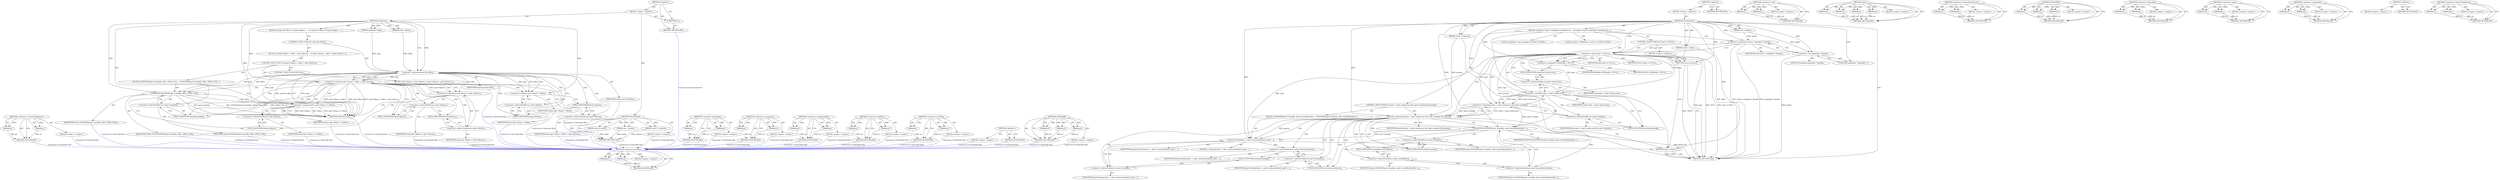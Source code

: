 digraph "LONGSEEK" {
vulnerable_109 [label=<(METHOD,&lt;operator&gt;.lessThan)>];
vulnerable_110 [label=<(PARAM,p1)>];
vulnerable_111 [label=<(PARAM,p2)>];
vulnerable_112 [label=<(BLOCK,&lt;empty&gt;,&lt;empty&gt;)>];
vulnerable_113 [label=<(METHOD_RETURN,ANY)>];
vulnerable_6 [label=<(METHOD,&lt;global&gt;)<SUB>1</SUB>>];
vulnerable_7 [label=<(BLOCK,&lt;empty&gt;,&lt;empty&gt;)<SUB>1</SUB>>];
vulnerable_8 [label=<(METHOD,SavePayload)<SUB>1</SUB>>];
vulnerable_9 [label=<(PARAM,size_t handle)<SUB>1</SUB>>];
vulnerable_10 [label=<(PARAM,uint32_t *payload)<SUB>1</SUB>>];
vulnerable_11 [label=<(PARAM,uint32_t index)<SUB>1</SUB>>];
vulnerable_12 [label=<(BLOCK,{
	mp4object *mp4 = (mp4object *)handle;
	if (m...,{
	mp4object *mp4 = (mp4object *)handle;
	if (m...)<SUB>2</SUB>>];
vulnerable_13 [label="<(LOCAL,mp4object* mp4: mp4object*)<SUB>3</SUB>>"];
vulnerable_14 [label=<(&lt;operator&gt;.assignment,*mp4 = (mp4object *)handle)<SUB>3</SUB>>];
vulnerable_15 [label=<(IDENTIFIER,mp4,*mp4 = (mp4object *)handle)<SUB>3</SUB>>];
vulnerable_16 [label=<(&lt;operator&gt;.cast,(mp4object *)handle)<SUB>3</SUB>>];
vulnerable_17 [label=<(UNKNOWN,mp4object *,mp4object *)<SUB>3</SUB>>];
vulnerable_18 [label=<(IDENTIFIER,handle,(mp4object *)handle)<SUB>3</SUB>>];
vulnerable_19 [label=<(CONTROL_STRUCTURE,IF,if (mp4 == NULL))<SUB>4</SUB>>];
vulnerable_20 [label=<(&lt;operator&gt;.equals,mp4 == NULL)<SUB>4</SUB>>];
vulnerable_21 [label=<(IDENTIFIER,mp4,mp4 == NULL)<SUB>4</SUB>>];
vulnerable_22 [label=<(IDENTIFIER,NULL,mp4 == NULL)<SUB>4</SUB>>];
vulnerable_23 [label=<(BLOCK,&lt;empty&gt;,&lt;empty&gt;)<SUB>4</SUB>>];
vulnerable_24 [label=<(RETURN,return;,return;)<SUB>4</SUB>>];
vulnerable_25 [label="<(LOCAL,uint32_t* MP4buffer: uint32_t*)<SUB>5</SUB>>"];
vulnerable_26 [label=<(&lt;operator&gt;.assignment,*MP4buffer = NULL)<SUB>5</SUB>>];
vulnerable_27 [label=<(IDENTIFIER,MP4buffer,*MP4buffer = NULL)<SUB>5</SUB>>];
vulnerable_28 [label=<(IDENTIFIER,NULL,*MP4buffer = NULL)<SUB>5</SUB>>];
vulnerable_29 [label=<(CONTROL_STRUCTURE,IF,if (index &lt; mp4-&gt;indexcount &amp;&amp; mp4-&gt;mediafp &amp;&amp; payload))<SUB>6</SUB>>];
vulnerable_30 [label=<(&lt;operator&gt;.logicalAnd,index &lt; mp4-&gt;indexcount &amp;&amp; mp4-&gt;mediafp &amp;&amp; payload)<SUB>6</SUB>>];
vulnerable_31 [label=<(&lt;operator&gt;.logicalAnd,index &lt; mp4-&gt;indexcount &amp;&amp; mp4-&gt;mediafp)<SUB>6</SUB>>];
vulnerable_32 [label=<(&lt;operator&gt;.lessThan,index &lt; mp4-&gt;indexcount)<SUB>6</SUB>>];
vulnerable_33 [label=<(IDENTIFIER,index,index &lt; mp4-&gt;indexcount)<SUB>6</SUB>>];
vulnerable_34 [label=<(&lt;operator&gt;.indirectFieldAccess,mp4-&gt;indexcount)<SUB>6</SUB>>];
vulnerable_35 [label=<(IDENTIFIER,mp4,index &lt; mp4-&gt;indexcount)<SUB>6</SUB>>];
vulnerable_36 [label=<(FIELD_IDENTIFIER,indexcount,indexcount)<SUB>6</SUB>>];
vulnerable_37 [label=<(&lt;operator&gt;.indirectFieldAccess,mp4-&gt;mediafp)<SUB>6</SUB>>];
vulnerable_38 [label=<(IDENTIFIER,mp4,index &lt; mp4-&gt;indexcount &amp;&amp; mp4-&gt;mediafp)<SUB>6</SUB>>];
vulnerable_39 [label=<(FIELD_IDENTIFIER,mediafp,mediafp)<SUB>6</SUB>>];
vulnerable_40 [label=<(IDENTIFIER,payload,index &lt; mp4-&gt;indexcount &amp;&amp; mp4-&gt;mediafp &amp;&amp; payload)<SUB>6</SUB>>];
vulnerable_41 [label=<(BLOCK,{
		LONGSEEK(mp4-&gt;mediafp, mp4-&gt;metaoffsets[ind...,{
		LONGSEEK(mp4-&gt;mediafp, mp4-&gt;metaoffsets[ind...)<SUB>7</SUB>>];
vulnerable_42 [label=<(LONGSEEK,LONGSEEK(mp4-&gt;mediafp, mp4-&gt;metaoffsets[index],...)<SUB>8</SUB>>];
vulnerable_43 [label=<(&lt;operator&gt;.indirectFieldAccess,mp4-&gt;mediafp)<SUB>8</SUB>>];
vulnerable_44 [label=<(IDENTIFIER,mp4,LONGSEEK(mp4-&gt;mediafp, mp4-&gt;metaoffsets[index],...)<SUB>8</SUB>>];
vulnerable_45 [label=<(FIELD_IDENTIFIER,mediafp,mediafp)<SUB>8</SUB>>];
vulnerable_46 [label=<(&lt;operator&gt;.indirectIndexAccess,mp4-&gt;metaoffsets[index])<SUB>8</SUB>>];
vulnerable_47 [label=<(&lt;operator&gt;.indirectFieldAccess,mp4-&gt;metaoffsets)<SUB>8</SUB>>];
vulnerable_48 [label=<(IDENTIFIER,mp4,LONGSEEK(mp4-&gt;mediafp, mp4-&gt;metaoffsets[index],...)<SUB>8</SUB>>];
vulnerable_49 [label=<(FIELD_IDENTIFIER,metaoffsets,metaoffsets)<SUB>8</SUB>>];
vulnerable_50 [label=<(IDENTIFIER,index,LONGSEEK(mp4-&gt;mediafp, mp4-&gt;metaoffsets[index],...)<SUB>8</SUB>>];
vulnerable_51 [label=<(IDENTIFIER,SEEK_SET,LONGSEEK(mp4-&gt;mediafp, mp4-&gt;metaoffsets[index],...)<SUB>8</SUB>>];
vulnerable_52 [label=<(fwrite,fwrite(payload, 1, mp4-&gt;metasizes[index], mp4-&gt;...)<SUB>9</SUB>>];
vulnerable_53 [label=<(IDENTIFIER,payload,fwrite(payload, 1, mp4-&gt;metasizes[index], mp4-&gt;...)<SUB>9</SUB>>];
vulnerable_54 [label=<(LITERAL,1,fwrite(payload, 1, mp4-&gt;metasizes[index], mp4-&gt;...)<SUB>9</SUB>>];
vulnerable_55 [label=<(&lt;operator&gt;.indirectIndexAccess,mp4-&gt;metasizes[index])<SUB>9</SUB>>];
vulnerable_56 [label=<(&lt;operator&gt;.indirectFieldAccess,mp4-&gt;metasizes)<SUB>9</SUB>>];
vulnerable_57 [label=<(IDENTIFIER,mp4,fwrite(payload, 1, mp4-&gt;metasizes[index], mp4-&gt;...)<SUB>9</SUB>>];
vulnerable_58 [label=<(FIELD_IDENTIFIER,metasizes,metasizes)<SUB>9</SUB>>];
vulnerable_59 [label=<(IDENTIFIER,index,fwrite(payload, 1, mp4-&gt;metasizes[index], mp4-&gt;...)<SUB>9</SUB>>];
vulnerable_60 [label=<(&lt;operator&gt;.indirectFieldAccess,mp4-&gt;mediafp)<SUB>9</SUB>>];
vulnerable_61 [label=<(IDENTIFIER,mp4,fwrite(payload, 1, mp4-&gt;metasizes[index], mp4-&gt;...)<SUB>9</SUB>>];
vulnerable_62 [label=<(FIELD_IDENTIFIER,mediafp,mediafp)<SUB>9</SUB>>];
vulnerable_63 [label=<(RETURN,return;,return;)<SUB>11</SUB>>];
vulnerable_64 [label=<(METHOD_RETURN,void)<SUB>1</SUB>>];
vulnerable_66 [label=<(METHOD_RETURN,ANY)<SUB>1</SUB>>];
vulnerable_94 [label=<(METHOD,&lt;operator&gt;.cast)>];
vulnerable_95 [label=<(PARAM,p1)>];
vulnerable_96 [label=<(PARAM,p2)>];
vulnerable_97 [label=<(BLOCK,&lt;empty&gt;,&lt;empty&gt;)>];
vulnerable_98 [label=<(METHOD_RETURN,ANY)>];
vulnerable_130 [label=<(METHOD,fwrite)>];
vulnerable_131 [label=<(PARAM,p1)>];
vulnerable_132 [label=<(PARAM,p2)>];
vulnerable_133 [label=<(PARAM,p3)>];
vulnerable_134 [label=<(PARAM,p4)>];
vulnerable_135 [label=<(BLOCK,&lt;empty&gt;,&lt;empty&gt;)>];
vulnerable_136 [label=<(METHOD_RETURN,ANY)>];
vulnerable_125 [label=<(METHOD,&lt;operator&gt;.indirectIndexAccess)>];
vulnerable_126 [label=<(PARAM,p1)>];
vulnerable_127 [label=<(PARAM,p2)>];
vulnerable_128 [label=<(BLOCK,&lt;empty&gt;,&lt;empty&gt;)>];
vulnerable_129 [label=<(METHOD_RETURN,ANY)>];
vulnerable_119 [label=<(METHOD,LONGSEEK)>];
vulnerable_120 [label=<(PARAM,p1)>];
vulnerable_121 [label=<(PARAM,p2)>];
vulnerable_122 [label=<(PARAM,p3)>];
vulnerable_123 [label=<(BLOCK,&lt;empty&gt;,&lt;empty&gt;)>];
vulnerable_124 [label=<(METHOD_RETURN,ANY)>];
vulnerable_104 [label=<(METHOD,&lt;operator&gt;.logicalAnd)>];
vulnerable_105 [label=<(PARAM,p1)>];
vulnerable_106 [label=<(PARAM,p2)>];
vulnerable_107 [label=<(BLOCK,&lt;empty&gt;,&lt;empty&gt;)>];
vulnerable_108 [label=<(METHOD_RETURN,ANY)>];
vulnerable_99 [label=<(METHOD,&lt;operator&gt;.equals)>];
vulnerable_100 [label=<(PARAM,p1)>];
vulnerable_101 [label=<(PARAM,p2)>];
vulnerable_102 [label=<(BLOCK,&lt;empty&gt;,&lt;empty&gt;)>];
vulnerable_103 [label=<(METHOD_RETURN,ANY)>];
vulnerable_89 [label=<(METHOD,&lt;operator&gt;.assignment)>];
vulnerable_90 [label=<(PARAM,p1)>];
vulnerable_91 [label=<(PARAM,p2)>];
vulnerable_92 [label=<(BLOCK,&lt;empty&gt;,&lt;empty&gt;)>];
vulnerable_93 [label=<(METHOD_RETURN,ANY)>];
vulnerable_83 [label=<(METHOD,&lt;global&gt;)<SUB>1</SUB>>];
vulnerable_84 [label=<(BLOCK,&lt;empty&gt;,&lt;empty&gt;)>];
vulnerable_85 [label=<(METHOD_RETURN,ANY)>];
vulnerable_114 [label=<(METHOD,&lt;operator&gt;.indirectFieldAccess)>];
vulnerable_115 [label=<(PARAM,p1)>];
vulnerable_116 [label=<(PARAM,p2)>];
vulnerable_117 [label=<(BLOCK,&lt;empty&gt;,&lt;empty&gt;)>];
vulnerable_118 [label=<(METHOD_RETURN,ANY)>];
fixed_96 [label=<(METHOD,&lt;operator&gt;.indirectFieldAccess)>];
fixed_97 [label=<(PARAM,p1)>];
fixed_98 [label=<(PARAM,p2)>];
fixed_99 [label=<(BLOCK,&lt;empty&gt;,&lt;empty&gt;)>];
fixed_100 [label=<(METHOD_RETURN,ANY)>];
fixed_6 [label=<(METHOD,&lt;global&gt;)<SUB>1</SUB>>];
fixed_7 [label=<(BLOCK,&lt;empty&gt;,&lt;empty&gt;)<SUB>1</SUB>>];
fixed_8 [label=<(METHOD,SavePayload)<SUB>1</SUB>>];
fixed_9 [label=<(PARAM,size_t handle)<SUB>1</SUB>>];
fixed_10 [label=<(PARAM,uint32_t *payload)<SUB>1</SUB>>];
fixed_11 [label=<(PARAM,uint32_t index)<SUB>1</SUB>>];
fixed_12 [label=<(BLOCK,&lt;empty&gt;,&lt;empty&gt;)>];
fixed_13 [label=<(METHOD_RETURN,void)<SUB>1</SUB>>];
fixed_15 [label=<(UNKNOWN,),))<SUB>1</SUB>>];
fixed_16 [label=<(METHOD,LongSeek)<SUB>2</SUB>>];
fixed_17 [label=<(PARAM,mp4object *mp4)<SUB>2</SUB>>];
fixed_18 [label=<(PARAM,int64_t offset)<SUB>2</SUB>>];
fixed_19 [label=<(BLOCK,{
	if (mp4 &amp;&amp; offset)
 	{
		if (mp4-&gt;filepos + ...,{
	if (mp4 &amp;&amp; offset)
 	{
		if (mp4-&gt;filepos + ...)<SUB>3</SUB>>];
fixed_20 [label=<(CONTROL_STRUCTURE,IF,if (mp4 &amp;&amp; offset))<SUB>4</SUB>>];
fixed_21 [label=<(&lt;operator&gt;.logicalAnd,mp4 &amp;&amp; offset)<SUB>4</SUB>>];
fixed_22 [label=<(IDENTIFIER,mp4,mp4 &amp;&amp; offset)<SUB>4</SUB>>];
fixed_23 [label=<(IDENTIFIER,offset,mp4 &amp;&amp; offset)<SUB>4</SUB>>];
fixed_24 [label=<(BLOCK,{
		if (mp4-&gt;filepos + offset &lt; mp4-&gt;filesize)
...,{
		if (mp4-&gt;filepos + offset &lt; mp4-&gt;filesize)
...)<SUB>5</SUB>>];
fixed_25 [label=<(CONTROL_STRUCTURE,IF,if (mp4-&gt;filepos + offset &lt; mp4-&gt;filesize))<SUB>6</SUB>>];
fixed_26 [label=<(&lt;operator&gt;.lessThan,mp4-&gt;filepos + offset &lt; mp4-&gt;filesize)<SUB>6</SUB>>];
fixed_27 [label=<(&lt;operator&gt;.addition,mp4-&gt;filepos + offset)<SUB>6</SUB>>];
fixed_28 [label=<(&lt;operator&gt;.indirectFieldAccess,mp4-&gt;filepos)<SUB>6</SUB>>];
fixed_29 [label=<(IDENTIFIER,mp4,mp4-&gt;filepos + offset)<SUB>6</SUB>>];
fixed_30 [label=<(FIELD_IDENTIFIER,filepos,filepos)<SUB>6</SUB>>];
fixed_31 [label=<(IDENTIFIER,offset,mp4-&gt;filepos + offset)<SUB>6</SUB>>];
fixed_32 [label=<(&lt;operator&gt;.indirectFieldAccess,mp4-&gt;filesize)<SUB>6</SUB>>];
fixed_33 [label=<(IDENTIFIER,mp4,mp4-&gt;filepos + offset &lt; mp4-&gt;filesize)<SUB>6</SUB>>];
fixed_34 [label=<(FIELD_IDENTIFIER,filesize,filesize)<SUB>6</SUB>>];
fixed_35 [label=<(BLOCK,{
			LONGSEEK(mp4-&gt;mediafp, offset, SEEK_CUR);
...,{
			LONGSEEK(mp4-&gt;mediafp, offset, SEEK_CUR);
...)<SUB>7</SUB>>];
fixed_36 [label=<(LONGSEEK,LONGSEEK(mp4-&gt;mediafp, offset, SEEK_CUR))<SUB>8</SUB>>];
fixed_37 [label=<(&lt;operator&gt;.indirectFieldAccess,mp4-&gt;mediafp)<SUB>8</SUB>>];
fixed_38 [label=<(IDENTIFIER,mp4,LONGSEEK(mp4-&gt;mediafp, offset, SEEK_CUR))<SUB>8</SUB>>];
fixed_39 [label=<(FIELD_IDENTIFIER,mediafp,mediafp)<SUB>8</SUB>>];
fixed_40 [label=<(IDENTIFIER,offset,LONGSEEK(mp4-&gt;mediafp, offset, SEEK_CUR))<SUB>8</SUB>>];
fixed_41 [label=<(IDENTIFIER,SEEK_CUR,LONGSEEK(mp4-&gt;mediafp, offset, SEEK_CUR))<SUB>8</SUB>>];
fixed_42 [label=<(&lt;operator&gt;.assignmentPlus,mp4-&gt;filepos += offset)<SUB>9</SUB>>];
fixed_43 [label=<(&lt;operator&gt;.indirectFieldAccess,mp4-&gt;filepos)<SUB>9</SUB>>];
fixed_44 [label=<(IDENTIFIER,mp4,mp4-&gt;filepos += offset)<SUB>9</SUB>>];
fixed_45 [label=<(FIELD_IDENTIFIER,filepos,filepos)<SUB>9</SUB>>];
fixed_46 [label=<(IDENTIFIER,offset,mp4-&gt;filepos += offset)<SUB>9</SUB>>];
fixed_47 [label=<(CONTROL_STRUCTURE,ELSE,else)<SUB>12</SUB>>];
fixed_48 [label=<(BLOCK,{
			mp4-&gt;filepos = mp4-&gt;filesize;
		},{
			mp4-&gt;filepos = mp4-&gt;filesize;
		})<SUB>12</SUB>>];
fixed_49 [label=<(&lt;operator&gt;.assignment,mp4-&gt;filepos = mp4-&gt;filesize)<SUB>13</SUB>>];
fixed_50 [label=<(&lt;operator&gt;.indirectFieldAccess,mp4-&gt;filepos)<SUB>13</SUB>>];
fixed_51 [label=<(IDENTIFIER,mp4,mp4-&gt;filepos = mp4-&gt;filesize)<SUB>13</SUB>>];
fixed_52 [label=<(FIELD_IDENTIFIER,filepos,filepos)<SUB>13</SUB>>];
fixed_53 [label=<(&lt;operator&gt;.indirectFieldAccess,mp4-&gt;filesize)<SUB>13</SUB>>];
fixed_54 [label=<(IDENTIFIER,mp4,mp4-&gt;filepos = mp4-&gt;filesize)<SUB>13</SUB>>];
fixed_55 [label=<(FIELD_IDENTIFIER,filesize,filesize)<SUB>13</SUB>>];
fixed_56 [label=<(METHOD_RETURN,void)<SUB>2</SUB>>];
fixed_58 [label=<(METHOD_RETURN,ANY)<SUB>1</SUB>>];
fixed_81 [label=<(METHOD,&lt;operator&gt;.logicalAnd)>];
fixed_82 [label=<(PARAM,p1)>];
fixed_83 [label=<(PARAM,p2)>];
fixed_84 [label=<(BLOCK,&lt;empty&gt;,&lt;empty&gt;)>];
fixed_85 [label=<(METHOD_RETURN,ANY)>];
fixed_112 [label=<(METHOD,&lt;operator&gt;.assignment)>];
fixed_113 [label=<(PARAM,p1)>];
fixed_114 [label=<(PARAM,p2)>];
fixed_115 [label=<(BLOCK,&lt;empty&gt;,&lt;empty&gt;)>];
fixed_116 [label=<(METHOD_RETURN,ANY)>];
fixed_107 [label=<(METHOD,&lt;operator&gt;.assignmentPlus)>];
fixed_108 [label=<(PARAM,p1)>];
fixed_109 [label=<(PARAM,p2)>];
fixed_110 [label=<(BLOCK,&lt;empty&gt;,&lt;empty&gt;)>];
fixed_111 [label=<(METHOD_RETURN,ANY)>];
fixed_91 [label=<(METHOD,&lt;operator&gt;.addition)>];
fixed_92 [label=<(PARAM,p1)>];
fixed_93 [label=<(PARAM,p2)>];
fixed_94 [label=<(BLOCK,&lt;empty&gt;,&lt;empty&gt;)>];
fixed_95 [label=<(METHOD_RETURN,ANY)>];
fixed_86 [label=<(METHOD,&lt;operator&gt;.lessThan)>];
fixed_87 [label=<(PARAM,p1)>];
fixed_88 [label=<(PARAM,p2)>];
fixed_89 [label=<(BLOCK,&lt;empty&gt;,&lt;empty&gt;)>];
fixed_90 [label=<(METHOD_RETURN,ANY)>];
fixed_75 [label=<(METHOD,&lt;global&gt;)<SUB>1</SUB>>];
fixed_76 [label=<(BLOCK,&lt;empty&gt;,&lt;empty&gt;)>];
fixed_77 [label=<(METHOD_RETURN,ANY)>];
fixed_101 [label=<(METHOD,LONGSEEK)>];
fixed_102 [label=<(PARAM,p1)>];
fixed_103 [label=<(PARAM,p2)>];
fixed_104 [label=<(PARAM,p3)>];
fixed_105 [label=<(BLOCK,&lt;empty&gt;,&lt;empty&gt;)>];
fixed_106 [label=<(METHOD_RETURN,ANY)>];
vulnerable_109 -> vulnerable_110  [key=0, label="AST: "];
vulnerable_109 -> vulnerable_110  [key=1, label="DDG: "];
vulnerable_109 -> vulnerable_112  [key=0, label="AST: "];
vulnerable_109 -> vulnerable_111  [key=0, label="AST: "];
vulnerable_109 -> vulnerable_111  [key=1, label="DDG: "];
vulnerable_109 -> vulnerable_113  [key=0, label="AST: "];
vulnerable_109 -> vulnerable_113  [key=1, label="CFG: "];
vulnerable_110 -> vulnerable_113  [key=0, label="DDG: p1"];
vulnerable_111 -> vulnerable_113  [key=0, label="DDG: p2"];
vulnerable_6 -> vulnerable_7  [key=0, label="AST: "];
vulnerable_6 -> vulnerable_66  [key=0, label="AST: "];
vulnerable_6 -> vulnerable_66  [key=1, label="CFG: "];
vulnerable_7 -> vulnerable_8  [key=0, label="AST: "];
vulnerable_8 -> vulnerable_9  [key=0, label="AST: "];
vulnerable_8 -> vulnerable_9  [key=1, label="DDG: "];
vulnerable_8 -> vulnerable_10  [key=0, label="AST: "];
vulnerable_8 -> vulnerable_10  [key=1, label="DDG: "];
vulnerable_8 -> vulnerable_11  [key=0, label="AST: "];
vulnerable_8 -> vulnerable_11  [key=1, label="DDG: "];
vulnerable_8 -> vulnerable_12  [key=0, label="AST: "];
vulnerable_8 -> vulnerable_64  [key=0, label="AST: "];
vulnerable_8 -> vulnerable_17  [key=0, label="CFG: "];
vulnerable_8 -> vulnerable_14  [key=0, label="DDG: "];
vulnerable_8 -> vulnerable_26  [key=0, label="DDG: "];
vulnerable_8 -> vulnerable_63  [key=0, label="DDG: "];
vulnerable_8 -> vulnerable_16  [key=0, label="DDG: "];
vulnerable_8 -> vulnerable_20  [key=0, label="DDG: "];
vulnerable_8 -> vulnerable_24  [key=0, label="DDG: "];
vulnerable_8 -> vulnerable_30  [key=0, label="DDG: "];
vulnerable_8 -> vulnerable_52  [key=0, label="DDG: "];
vulnerable_8 -> vulnerable_42  [key=0, label="DDG: "];
vulnerable_8 -> vulnerable_32  [key=0, label="DDG: "];
vulnerable_9 -> vulnerable_14  [key=0, label="DDG: handle"];
vulnerable_9 -> vulnerable_16  [key=0, label="DDG: handle"];
vulnerable_10 -> vulnerable_64  [key=0, label="DDG: payload"];
vulnerable_10 -> vulnerable_30  [key=0, label="DDG: payload"];
vulnerable_11 -> vulnerable_64  [key=0, label="DDG: index"];
vulnerable_11 -> vulnerable_32  [key=0, label="DDG: index"];
vulnerable_12 -> vulnerable_13  [key=0, label="AST: "];
vulnerable_12 -> vulnerable_14  [key=0, label="AST: "];
vulnerable_12 -> vulnerable_19  [key=0, label="AST: "];
vulnerable_12 -> vulnerable_25  [key=0, label="AST: "];
vulnerable_12 -> vulnerable_26  [key=0, label="AST: "];
vulnerable_12 -> vulnerable_29  [key=0, label="AST: "];
vulnerable_12 -> vulnerable_63  [key=0, label="AST: "];
vulnerable_14 -> vulnerable_15  [key=0, label="AST: "];
vulnerable_14 -> vulnerable_16  [key=0, label="AST: "];
vulnerable_14 -> vulnerable_20  [key=0, label="CFG: "];
vulnerable_14 -> vulnerable_20  [key=1, label="DDG: mp4"];
vulnerable_14 -> vulnerable_64  [key=0, label="DDG: (mp4object *)handle"];
vulnerable_14 -> vulnerable_64  [key=1, label="DDG: *mp4 = (mp4object *)handle"];
vulnerable_16 -> vulnerable_17  [key=0, label="AST: "];
vulnerable_16 -> vulnerable_18  [key=0, label="AST: "];
vulnerable_16 -> vulnerable_14  [key=0, label="CFG: "];
vulnerable_16 -> vulnerable_64  [key=0, label="DDG: handle"];
vulnerable_17 -> vulnerable_16  [key=0, label="CFG: "];
vulnerable_19 -> vulnerable_20  [key=0, label="AST: "];
vulnerable_19 -> vulnerable_23  [key=0, label="AST: "];
vulnerable_20 -> vulnerable_21  [key=0, label="AST: "];
vulnerable_20 -> vulnerable_22  [key=0, label="AST: "];
vulnerable_20 -> vulnerable_24  [key=0, label="CFG: "];
vulnerable_20 -> vulnerable_24  [key=1, label="CDG: "];
vulnerable_20 -> vulnerable_26  [key=0, label="CFG: "];
vulnerable_20 -> vulnerable_26  [key=1, label="DDG: NULL"];
vulnerable_20 -> vulnerable_26  [key=2, label="CDG: "];
vulnerable_20 -> vulnerable_64  [key=0, label="DDG: mp4"];
vulnerable_20 -> vulnerable_64  [key=1, label="DDG: NULL"];
vulnerable_20 -> vulnerable_64  [key=2, label="DDG: mp4 == NULL"];
vulnerable_20 -> vulnerable_52  [key=0, label="DDG: mp4"];
vulnerable_20 -> vulnerable_31  [key=0, label="DDG: mp4"];
vulnerable_20 -> vulnerable_31  [key=1, label="CDG: "];
vulnerable_20 -> vulnerable_42  [key=0, label="DDG: mp4"];
vulnerable_20 -> vulnerable_32  [key=0, label="DDG: mp4"];
vulnerable_20 -> vulnerable_32  [key=1, label="CDG: "];
vulnerable_20 -> vulnerable_30  [key=0, label="CDG: "];
vulnerable_20 -> vulnerable_34  [key=0, label="CDG: "];
vulnerable_20 -> vulnerable_36  [key=0, label="CDG: "];
vulnerable_20 -> vulnerable_63  [key=0, label="CDG: "];
vulnerable_23 -> vulnerable_24  [key=0, label="AST: "];
vulnerable_24 -> vulnerable_64  [key=0, label="CFG: "];
vulnerable_24 -> vulnerable_64  [key=1, label="DDG: &lt;RET&gt;"];
vulnerable_26 -> vulnerable_27  [key=0, label="AST: "];
vulnerable_26 -> vulnerable_28  [key=0, label="AST: "];
vulnerable_26 -> vulnerable_36  [key=0, label="CFG: "];
vulnerable_29 -> vulnerable_30  [key=0, label="AST: "];
vulnerable_29 -> vulnerable_41  [key=0, label="AST: "];
vulnerable_30 -> vulnerable_31  [key=0, label="AST: "];
vulnerable_30 -> vulnerable_40  [key=0, label="AST: "];
vulnerable_30 -> vulnerable_63  [key=0, label="CFG: "];
vulnerable_30 -> vulnerable_45  [key=0, label="CFG: "];
vulnerable_30 -> vulnerable_45  [key=1, label="CDG: "];
vulnerable_30 -> vulnerable_52  [key=0, label="DDG: payload"];
vulnerable_30 -> vulnerable_52  [key=1, label="CDG: "];
vulnerable_30 -> vulnerable_47  [key=0, label="CDG: "];
vulnerable_30 -> vulnerable_58  [key=0, label="CDG: "];
vulnerable_30 -> vulnerable_49  [key=0, label="CDG: "];
vulnerable_30 -> vulnerable_60  [key=0, label="CDG: "];
vulnerable_30 -> vulnerable_42  [key=0, label="CDG: "];
vulnerable_30 -> vulnerable_46  [key=0, label="CDG: "];
vulnerable_30 -> vulnerable_56  [key=0, label="CDG: "];
vulnerable_30 -> vulnerable_55  [key=0, label="CDG: "];
vulnerable_30 -> vulnerable_62  [key=0, label="CDG: "];
vulnerable_30 -> vulnerable_43  [key=0, label="CDG: "];
vulnerable_31 -> vulnerable_32  [key=0, label="AST: "];
vulnerable_31 -> vulnerable_37  [key=0, label="AST: "];
vulnerable_31 -> vulnerable_30  [key=0, label="CFG: "];
vulnerable_31 -> vulnerable_30  [key=1, label="DDG: index &lt; mp4-&gt;indexcount"];
vulnerable_31 -> vulnerable_30  [key=2, label="DDG: mp4-&gt;mediafp"];
vulnerable_31 -> vulnerable_42  [key=0, label="DDG: mp4-&gt;mediafp"];
vulnerable_32 -> vulnerable_33  [key=0, label="AST: "];
vulnerable_32 -> vulnerable_34  [key=0, label="AST: "];
vulnerable_32 -> vulnerable_31  [key=0, label="CFG: "];
vulnerable_32 -> vulnerable_31  [key=1, label="DDG: index"];
vulnerable_32 -> vulnerable_31  [key=2, label="DDG: mp4-&gt;indexcount"];
vulnerable_32 -> vulnerable_39  [key=0, label="CFG: "];
vulnerable_32 -> vulnerable_39  [key=1, label="CDG: "];
vulnerable_32 -> vulnerable_37  [key=0, label="CDG: "];
vulnerable_34 -> vulnerable_35  [key=0, label="AST: "];
vulnerable_34 -> vulnerable_36  [key=0, label="AST: "];
vulnerable_34 -> vulnerable_32  [key=0, label="CFG: "];
vulnerable_36 -> vulnerable_34  [key=0, label="CFG: "];
vulnerable_37 -> vulnerable_38  [key=0, label="AST: "];
vulnerable_37 -> vulnerable_39  [key=0, label="AST: "];
vulnerable_37 -> vulnerable_31  [key=0, label="CFG: "];
vulnerable_39 -> vulnerable_37  [key=0, label="CFG: "];
vulnerable_41 -> vulnerable_42  [key=0, label="AST: "];
vulnerable_41 -> vulnerable_52  [key=0, label="AST: "];
vulnerable_42 -> vulnerable_43  [key=0, label="AST: "];
vulnerable_42 -> vulnerable_46  [key=0, label="AST: "];
vulnerable_42 -> vulnerable_51  [key=0, label="AST: "];
vulnerable_42 -> vulnerable_58  [key=0, label="CFG: "];
vulnerable_42 -> vulnerable_64  [key=0, label="DDG: SEEK_SET"];
vulnerable_42 -> vulnerable_52  [key=0, label="DDG: mp4-&gt;mediafp"];
vulnerable_43 -> vulnerable_44  [key=0, label="AST: "];
vulnerable_43 -> vulnerable_45  [key=0, label="AST: "];
vulnerable_43 -> vulnerable_49  [key=0, label="CFG: "];
vulnerable_45 -> vulnerable_43  [key=0, label="CFG: "];
vulnerable_46 -> vulnerable_47  [key=0, label="AST: "];
vulnerable_46 -> vulnerable_50  [key=0, label="AST: "];
vulnerable_46 -> vulnerable_42  [key=0, label="CFG: "];
vulnerable_47 -> vulnerable_48  [key=0, label="AST: "];
vulnerable_47 -> vulnerable_49  [key=0, label="AST: "];
vulnerable_47 -> vulnerable_46  [key=0, label="CFG: "];
vulnerable_49 -> vulnerable_47  [key=0, label="CFG: "];
vulnerable_52 -> vulnerable_53  [key=0, label="AST: "];
vulnerable_52 -> vulnerable_54  [key=0, label="AST: "];
vulnerable_52 -> vulnerable_55  [key=0, label="AST: "];
vulnerable_52 -> vulnerable_60  [key=0, label="AST: "];
vulnerable_52 -> vulnerable_63  [key=0, label="CFG: "];
vulnerable_55 -> vulnerable_56  [key=0, label="AST: "];
vulnerable_55 -> vulnerable_59  [key=0, label="AST: "];
vulnerable_55 -> vulnerable_62  [key=0, label="CFG: "];
vulnerable_56 -> vulnerable_57  [key=0, label="AST: "];
vulnerable_56 -> vulnerable_58  [key=0, label="AST: "];
vulnerable_56 -> vulnerable_55  [key=0, label="CFG: "];
vulnerable_58 -> vulnerable_56  [key=0, label="CFG: "];
vulnerable_60 -> vulnerable_61  [key=0, label="AST: "];
vulnerable_60 -> vulnerable_62  [key=0, label="AST: "];
vulnerable_60 -> vulnerable_52  [key=0, label="CFG: "];
vulnerable_62 -> vulnerable_60  [key=0, label="CFG: "];
vulnerable_63 -> vulnerable_64  [key=0, label="CFG: "];
vulnerable_63 -> vulnerable_64  [key=1, label="DDG: &lt;RET&gt;"];
vulnerable_94 -> vulnerable_95  [key=0, label="AST: "];
vulnerable_94 -> vulnerable_95  [key=1, label="DDG: "];
vulnerable_94 -> vulnerable_97  [key=0, label="AST: "];
vulnerable_94 -> vulnerable_96  [key=0, label="AST: "];
vulnerable_94 -> vulnerable_96  [key=1, label="DDG: "];
vulnerable_94 -> vulnerable_98  [key=0, label="AST: "];
vulnerable_94 -> vulnerable_98  [key=1, label="CFG: "];
vulnerable_95 -> vulnerable_98  [key=0, label="DDG: p1"];
vulnerable_96 -> vulnerable_98  [key=0, label="DDG: p2"];
vulnerable_130 -> vulnerable_131  [key=0, label="AST: "];
vulnerable_130 -> vulnerable_131  [key=1, label="DDG: "];
vulnerable_130 -> vulnerable_135  [key=0, label="AST: "];
vulnerable_130 -> vulnerable_132  [key=0, label="AST: "];
vulnerable_130 -> vulnerable_132  [key=1, label="DDG: "];
vulnerable_130 -> vulnerable_136  [key=0, label="AST: "];
vulnerable_130 -> vulnerable_136  [key=1, label="CFG: "];
vulnerable_130 -> vulnerable_133  [key=0, label="AST: "];
vulnerable_130 -> vulnerable_133  [key=1, label="DDG: "];
vulnerable_130 -> vulnerable_134  [key=0, label="AST: "];
vulnerable_130 -> vulnerable_134  [key=1, label="DDG: "];
vulnerable_131 -> vulnerable_136  [key=0, label="DDG: p1"];
vulnerable_132 -> vulnerable_136  [key=0, label="DDG: p2"];
vulnerable_133 -> vulnerable_136  [key=0, label="DDG: p3"];
vulnerable_134 -> vulnerable_136  [key=0, label="DDG: p4"];
vulnerable_125 -> vulnerable_126  [key=0, label="AST: "];
vulnerable_125 -> vulnerable_126  [key=1, label="DDG: "];
vulnerable_125 -> vulnerable_128  [key=0, label="AST: "];
vulnerable_125 -> vulnerable_127  [key=0, label="AST: "];
vulnerable_125 -> vulnerable_127  [key=1, label="DDG: "];
vulnerable_125 -> vulnerable_129  [key=0, label="AST: "];
vulnerable_125 -> vulnerable_129  [key=1, label="CFG: "];
vulnerable_126 -> vulnerable_129  [key=0, label="DDG: p1"];
vulnerable_127 -> vulnerable_129  [key=0, label="DDG: p2"];
vulnerable_119 -> vulnerable_120  [key=0, label="AST: "];
vulnerable_119 -> vulnerable_120  [key=1, label="DDG: "];
vulnerable_119 -> vulnerable_123  [key=0, label="AST: "];
vulnerable_119 -> vulnerable_121  [key=0, label="AST: "];
vulnerable_119 -> vulnerable_121  [key=1, label="DDG: "];
vulnerable_119 -> vulnerable_124  [key=0, label="AST: "];
vulnerable_119 -> vulnerable_124  [key=1, label="CFG: "];
vulnerable_119 -> vulnerable_122  [key=0, label="AST: "];
vulnerable_119 -> vulnerable_122  [key=1, label="DDG: "];
vulnerable_120 -> vulnerable_124  [key=0, label="DDG: p1"];
vulnerable_121 -> vulnerable_124  [key=0, label="DDG: p2"];
vulnerable_122 -> vulnerable_124  [key=0, label="DDG: p3"];
vulnerable_104 -> vulnerable_105  [key=0, label="AST: "];
vulnerable_104 -> vulnerable_105  [key=1, label="DDG: "];
vulnerable_104 -> vulnerable_107  [key=0, label="AST: "];
vulnerable_104 -> vulnerable_106  [key=0, label="AST: "];
vulnerable_104 -> vulnerable_106  [key=1, label="DDG: "];
vulnerable_104 -> vulnerable_108  [key=0, label="AST: "];
vulnerable_104 -> vulnerable_108  [key=1, label="CFG: "];
vulnerable_105 -> vulnerable_108  [key=0, label="DDG: p1"];
vulnerable_106 -> vulnerable_108  [key=0, label="DDG: p2"];
vulnerable_99 -> vulnerable_100  [key=0, label="AST: "];
vulnerable_99 -> vulnerable_100  [key=1, label="DDG: "];
vulnerable_99 -> vulnerable_102  [key=0, label="AST: "];
vulnerable_99 -> vulnerable_101  [key=0, label="AST: "];
vulnerable_99 -> vulnerable_101  [key=1, label="DDG: "];
vulnerable_99 -> vulnerable_103  [key=0, label="AST: "];
vulnerable_99 -> vulnerable_103  [key=1, label="CFG: "];
vulnerable_100 -> vulnerable_103  [key=0, label="DDG: p1"];
vulnerable_101 -> vulnerable_103  [key=0, label="DDG: p2"];
vulnerable_89 -> vulnerable_90  [key=0, label="AST: "];
vulnerable_89 -> vulnerable_90  [key=1, label="DDG: "];
vulnerable_89 -> vulnerable_92  [key=0, label="AST: "];
vulnerable_89 -> vulnerable_91  [key=0, label="AST: "];
vulnerable_89 -> vulnerable_91  [key=1, label="DDG: "];
vulnerable_89 -> vulnerable_93  [key=0, label="AST: "];
vulnerable_89 -> vulnerable_93  [key=1, label="CFG: "];
vulnerable_90 -> vulnerable_93  [key=0, label="DDG: p1"];
vulnerable_91 -> vulnerable_93  [key=0, label="DDG: p2"];
vulnerable_83 -> vulnerable_84  [key=0, label="AST: "];
vulnerable_83 -> vulnerable_85  [key=0, label="AST: "];
vulnerable_83 -> vulnerable_85  [key=1, label="CFG: "];
vulnerable_114 -> vulnerable_115  [key=0, label="AST: "];
vulnerable_114 -> vulnerable_115  [key=1, label="DDG: "];
vulnerable_114 -> vulnerable_117  [key=0, label="AST: "];
vulnerable_114 -> vulnerable_116  [key=0, label="AST: "];
vulnerable_114 -> vulnerable_116  [key=1, label="DDG: "];
vulnerable_114 -> vulnerable_118  [key=0, label="AST: "];
vulnerable_114 -> vulnerable_118  [key=1, label="CFG: "];
vulnerable_115 -> vulnerable_118  [key=0, label="DDG: p1"];
vulnerable_116 -> vulnerable_118  [key=0, label="DDG: p2"];
fixed_96 -> fixed_97  [key=0, label="AST: "];
fixed_96 -> fixed_97  [key=1, label="DDG: "];
fixed_96 -> fixed_99  [key=0, label="AST: "];
fixed_96 -> fixed_98  [key=0, label="AST: "];
fixed_96 -> fixed_98  [key=1, label="DDG: "];
fixed_96 -> fixed_100  [key=0, label="AST: "];
fixed_96 -> fixed_100  [key=1, label="CFG: "];
fixed_97 -> fixed_100  [key=0, label="DDG: p1"];
fixed_98 -> fixed_100  [key=0, label="DDG: p2"];
fixed_99 -> vulnerable_109  [color=blue, key=0, label="Connection to Vulnerable Root", penwidth="2.0", style=dashed];
fixed_100 -> vulnerable_109  [color=blue, key=0, label="Connection to Vulnerable Root", penwidth="2.0", style=dashed];
fixed_6 -> fixed_7  [key=0, label="AST: "];
fixed_6 -> fixed_58  [key=0, label="AST: "];
fixed_6 -> fixed_15  [key=0, label="CFG: "];
fixed_7 -> fixed_8  [key=0, label="AST: "];
fixed_7 -> fixed_15  [key=0, label="AST: "];
fixed_7 -> fixed_16  [key=0, label="AST: "];
fixed_8 -> fixed_9  [key=0, label="AST: "];
fixed_8 -> fixed_9  [key=1, label="DDG: "];
fixed_8 -> fixed_10  [key=0, label="AST: "];
fixed_8 -> fixed_10  [key=1, label="DDG: "];
fixed_8 -> fixed_11  [key=0, label="AST: "];
fixed_8 -> fixed_11  [key=1, label="DDG: "];
fixed_8 -> fixed_12  [key=0, label="AST: "];
fixed_8 -> fixed_13  [key=0, label="AST: "];
fixed_8 -> fixed_13  [key=1, label="CFG: "];
fixed_9 -> fixed_13  [key=0, label="DDG: handle"];
fixed_10 -> fixed_13  [key=0, label="DDG: payload"];
fixed_11 -> fixed_13  [key=0, label="DDG: index"];
fixed_12 -> vulnerable_109  [color=blue, key=0, label="Connection to Vulnerable Root", penwidth="2.0", style=dashed];
fixed_13 -> vulnerable_109  [color=blue, key=0, label="Connection to Vulnerable Root", penwidth="2.0", style=dashed];
fixed_15 -> fixed_58  [key=0, label="CFG: "];
fixed_16 -> fixed_17  [key=0, label="AST: "];
fixed_16 -> fixed_17  [key=1, label="DDG: "];
fixed_16 -> fixed_18  [key=0, label="AST: "];
fixed_16 -> fixed_18  [key=1, label="DDG: "];
fixed_16 -> fixed_19  [key=0, label="AST: "];
fixed_16 -> fixed_56  [key=0, label="AST: "];
fixed_16 -> fixed_21  [key=0, label="CFG: "];
fixed_16 -> fixed_21  [key=1, label="DDG: "];
fixed_16 -> fixed_26  [key=0, label="DDG: "];
fixed_16 -> fixed_42  [key=0, label="DDG: "];
fixed_16 -> fixed_27  [key=0, label="DDG: "];
fixed_16 -> fixed_36  [key=0, label="DDG: "];
fixed_17 -> fixed_21  [key=0, label="DDG: mp4"];
fixed_18 -> fixed_21  [key=0, label="DDG: offset"];
fixed_19 -> fixed_20  [key=0, label="AST: "];
fixed_20 -> fixed_21  [key=0, label="AST: "];
fixed_20 -> fixed_24  [key=0, label="AST: "];
fixed_21 -> fixed_22  [key=0, label="AST: "];
fixed_21 -> fixed_23  [key=0, label="AST: "];
fixed_21 -> fixed_56  [key=0, label="CFG: "];
fixed_21 -> fixed_56  [key=1, label="DDG: mp4"];
fixed_21 -> fixed_56  [key=2, label="DDG: mp4 &amp;&amp; offset"];
fixed_21 -> fixed_30  [key=0, label="CFG: "];
fixed_21 -> fixed_30  [key=1, label="CDG: "];
fixed_21 -> fixed_26  [key=0, label="DDG: mp4"];
fixed_21 -> fixed_26  [key=1, label="DDG: offset"];
fixed_21 -> fixed_26  [key=2, label="CDG: "];
fixed_21 -> fixed_27  [key=0, label="DDG: mp4"];
fixed_21 -> fixed_27  [key=1, label="DDG: offset"];
fixed_21 -> fixed_27  [key=2, label="CDG: "];
fixed_21 -> fixed_36  [key=0, label="DDG: mp4"];
fixed_21 -> fixed_36  [key=1, label="DDG: offset"];
fixed_21 -> fixed_42  [key=0, label="DDG: mp4"];
fixed_21 -> fixed_49  [key=0, label="DDG: mp4"];
fixed_21 -> fixed_34  [key=0, label="CDG: "];
fixed_21 -> fixed_32  [key=0, label="CDG: "];
fixed_21 -> fixed_28  [key=0, label="CDG: "];
fixed_22 -> vulnerable_109  [color=blue, key=0, label="Connection to Vulnerable Root", penwidth="2.0", style=dashed];
fixed_23 -> vulnerable_109  [color=blue, key=0, label="Connection to Vulnerable Root", penwidth="2.0", style=dashed];
fixed_24 -> fixed_25  [key=0, label="AST: "];
fixed_25 -> fixed_26  [key=0, label="AST: "];
fixed_25 -> fixed_35  [key=0, label="AST: "];
fixed_25 -> fixed_47  [key=0, label="AST: "];
fixed_26 -> fixed_27  [key=0, label="AST: "];
fixed_26 -> fixed_32  [key=0, label="AST: "];
fixed_26 -> fixed_39  [key=0, label="CFG: "];
fixed_26 -> fixed_39  [key=1, label="CDG: "];
fixed_26 -> fixed_52  [key=0, label="CFG: "];
fixed_26 -> fixed_52  [key=1, label="CDG: "];
fixed_26 -> fixed_56  [key=0, label="DDG: mp4-&gt;filepos + offset"];
fixed_26 -> fixed_56  [key=1, label="DDG: mp4-&gt;filesize"];
fixed_26 -> fixed_56  [key=2, label="DDG: mp4-&gt;filepos + offset &lt; mp4-&gt;filesize"];
fixed_26 -> fixed_49  [key=0, label="DDG: mp4-&gt;filesize"];
fixed_26 -> fixed_49  [key=1, label="CDG: "];
fixed_26 -> fixed_42  [key=0, label="CDG: "];
fixed_26 -> fixed_36  [key=0, label="CDG: "];
fixed_26 -> fixed_37  [key=0, label="CDG: "];
fixed_26 -> fixed_53  [key=0, label="CDG: "];
fixed_26 -> fixed_45  [key=0, label="CDG: "];
fixed_26 -> fixed_50  [key=0, label="CDG: "];
fixed_26 -> fixed_55  [key=0, label="CDG: "];
fixed_26 -> fixed_43  [key=0, label="CDG: "];
fixed_27 -> fixed_28  [key=0, label="AST: "];
fixed_27 -> fixed_31  [key=0, label="AST: "];
fixed_27 -> fixed_34  [key=0, label="CFG: "];
fixed_28 -> fixed_29  [key=0, label="AST: "];
fixed_28 -> fixed_30  [key=0, label="AST: "];
fixed_28 -> fixed_27  [key=0, label="CFG: "];
fixed_29 -> vulnerable_109  [color=blue, key=0, label="Connection to Vulnerable Root", penwidth="2.0", style=dashed];
fixed_30 -> fixed_28  [key=0, label="CFG: "];
fixed_31 -> vulnerable_109  [color=blue, key=0, label="Connection to Vulnerable Root", penwidth="2.0", style=dashed];
fixed_32 -> fixed_33  [key=0, label="AST: "];
fixed_32 -> fixed_34  [key=0, label="AST: "];
fixed_32 -> fixed_26  [key=0, label="CFG: "];
fixed_33 -> vulnerable_109  [color=blue, key=0, label="Connection to Vulnerable Root", penwidth="2.0", style=dashed];
fixed_34 -> fixed_32  [key=0, label="CFG: "];
fixed_35 -> fixed_36  [key=0, label="AST: "];
fixed_35 -> fixed_42  [key=0, label="AST: "];
fixed_36 -> fixed_37  [key=0, label="AST: "];
fixed_36 -> fixed_40  [key=0, label="AST: "];
fixed_36 -> fixed_41  [key=0, label="AST: "];
fixed_36 -> fixed_45  [key=0, label="CFG: "];
fixed_36 -> fixed_56  [key=0, label="DDG: mp4-&gt;mediafp"];
fixed_36 -> fixed_56  [key=1, label="DDG: LONGSEEK(mp4-&gt;mediafp, offset, SEEK_CUR)"];
fixed_36 -> fixed_56  [key=2, label="DDG: SEEK_CUR"];
fixed_36 -> fixed_42  [key=0, label="DDG: offset"];
fixed_37 -> fixed_38  [key=0, label="AST: "];
fixed_37 -> fixed_39  [key=0, label="AST: "];
fixed_37 -> fixed_36  [key=0, label="CFG: "];
fixed_38 -> vulnerable_109  [color=blue, key=0, label="Connection to Vulnerable Root", penwidth="2.0", style=dashed];
fixed_39 -> fixed_37  [key=0, label="CFG: "];
fixed_40 -> vulnerable_109  [color=blue, key=0, label="Connection to Vulnerable Root", penwidth="2.0", style=dashed];
fixed_41 -> vulnerable_109  [color=blue, key=0, label="Connection to Vulnerable Root", penwidth="2.0", style=dashed];
fixed_42 -> fixed_43  [key=0, label="AST: "];
fixed_42 -> fixed_46  [key=0, label="AST: "];
fixed_42 -> fixed_56  [key=0, label="CFG: "];
fixed_42 -> fixed_56  [key=1, label="DDG: mp4-&gt;filepos"];
fixed_42 -> fixed_56  [key=2, label="DDG: offset"];
fixed_42 -> fixed_56  [key=3, label="DDG: mp4-&gt;filepos += offset"];
fixed_43 -> fixed_44  [key=0, label="AST: "];
fixed_43 -> fixed_45  [key=0, label="AST: "];
fixed_43 -> fixed_42  [key=0, label="CFG: "];
fixed_44 -> vulnerable_109  [color=blue, key=0, label="Connection to Vulnerable Root", penwidth="2.0", style=dashed];
fixed_45 -> fixed_43  [key=0, label="CFG: "];
fixed_46 -> vulnerable_109  [color=blue, key=0, label="Connection to Vulnerable Root", penwidth="2.0", style=dashed];
fixed_47 -> fixed_48  [key=0, label="AST: "];
fixed_48 -> fixed_49  [key=0, label="AST: "];
fixed_49 -> fixed_50  [key=0, label="AST: "];
fixed_49 -> fixed_53  [key=0, label="AST: "];
fixed_49 -> fixed_56  [key=0, label="CFG: "];
fixed_50 -> fixed_51  [key=0, label="AST: "];
fixed_50 -> fixed_52  [key=0, label="AST: "];
fixed_50 -> fixed_55  [key=0, label="CFG: "];
fixed_51 -> vulnerable_109  [color=blue, key=0, label="Connection to Vulnerable Root", penwidth="2.0", style=dashed];
fixed_52 -> fixed_50  [key=0, label="CFG: "];
fixed_53 -> fixed_54  [key=0, label="AST: "];
fixed_53 -> fixed_55  [key=0, label="AST: "];
fixed_53 -> fixed_49  [key=0, label="CFG: "];
fixed_54 -> vulnerable_109  [color=blue, key=0, label="Connection to Vulnerable Root", penwidth="2.0", style=dashed];
fixed_55 -> fixed_53  [key=0, label="CFG: "];
fixed_56 -> vulnerable_109  [color=blue, key=0, label="Connection to Vulnerable Root", penwidth="2.0", style=dashed];
fixed_58 -> vulnerable_109  [color=blue, key=0, label="Connection to Vulnerable Root", penwidth="2.0", style=dashed];
fixed_81 -> fixed_82  [key=0, label="AST: "];
fixed_81 -> fixed_82  [key=1, label="DDG: "];
fixed_81 -> fixed_84  [key=0, label="AST: "];
fixed_81 -> fixed_83  [key=0, label="AST: "];
fixed_81 -> fixed_83  [key=1, label="DDG: "];
fixed_81 -> fixed_85  [key=0, label="AST: "];
fixed_81 -> fixed_85  [key=1, label="CFG: "];
fixed_82 -> fixed_85  [key=0, label="DDG: p1"];
fixed_83 -> fixed_85  [key=0, label="DDG: p2"];
fixed_84 -> vulnerable_109  [color=blue, key=0, label="Connection to Vulnerable Root", penwidth="2.0", style=dashed];
fixed_85 -> vulnerable_109  [color=blue, key=0, label="Connection to Vulnerable Root", penwidth="2.0", style=dashed];
fixed_112 -> fixed_113  [key=0, label="AST: "];
fixed_112 -> fixed_113  [key=1, label="DDG: "];
fixed_112 -> fixed_115  [key=0, label="AST: "];
fixed_112 -> fixed_114  [key=0, label="AST: "];
fixed_112 -> fixed_114  [key=1, label="DDG: "];
fixed_112 -> fixed_116  [key=0, label="AST: "];
fixed_112 -> fixed_116  [key=1, label="CFG: "];
fixed_113 -> fixed_116  [key=0, label="DDG: p1"];
fixed_114 -> fixed_116  [key=0, label="DDG: p2"];
fixed_115 -> vulnerable_109  [color=blue, key=0, label="Connection to Vulnerable Root", penwidth="2.0", style=dashed];
fixed_116 -> vulnerable_109  [color=blue, key=0, label="Connection to Vulnerable Root", penwidth="2.0", style=dashed];
fixed_107 -> fixed_108  [key=0, label="AST: "];
fixed_107 -> fixed_108  [key=1, label="DDG: "];
fixed_107 -> fixed_110  [key=0, label="AST: "];
fixed_107 -> fixed_109  [key=0, label="AST: "];
fixed_107 -> fixed_109  [key=1, label="DDG: "];
fixed_107 -> fixed_111  [key=0, label="AST: "];
fixed_107 -> fixed_111  [key=1, label="CFG: "];
fixed_108 -> fixed_111  [key=0, label="DDG: p1"];
fixed_109 -> fixed_111  [key=0, label="DDG: p2"];
fixed_110 -> vulnerable_109  [color=blue, key=0, label="Connection to Vulnerable Root", penwidth="2.0", style=dashed];
fixed_111 -> vulnerable_109  [color=blue, key=0, label="Connection to Vulnerable Root", penwidth="2.0", style=dashed];
fixed_91 -> fixed_92  [key=0, label="AST: "];
fixed_91 -> fixed_92  [key=1, label="DDG: "];
fixed_91 -> fixed_94  [key=0, label="AST: "];
fixed_91 -> fixed_93  [key=0, label="AST: "];
fixed_91 -> fixed_93  [key=1, label="DDG: "];
fixed_91 -> fixed_95  [key=0, label="AST: "];
fixed_91 -> fixed_95  [key=1, label="CFG: "];
fixed_92 -> fixed_95  [key=0, label="DDG: p1"];
fixed_93 -> fixed_95  [key=0, label="DDG: p2"];
fixed_94 -> vulnerable_109  [color=blue, key=0, label="Connection to Vulnerable Root", penwidth="2.0", style=dashed];
fixed_95 -> vulnerable_109  [color=blue, key=0, label="Connection to Vulnerable Root", penwidth="2.0", style=dashed];
fixed_86 -> fixed_87  [key=0, label="AST: "];
fixed_86 -> fixed_87  [key=1, label="DDG: "];
fixed_86 -> fixed_89  [key=0, label="AST: "];
fixed_86 -> fixed_88  [key=0, label="AST: "];
fixed_86 -> fixed_88  [key=1, label="DDG: "];
fixed_86 -> fixed_90  [key=0, label="AST: "];
fixed_86 -> fixed_90  [key=1, label="CFG: "];
fixed_87 -> fixed_90  [key=0, label="DDG: p1"];
fixed_88 -> fixed_90  [key=0, label="DDG: p2"];
fixed_89 -> vulnerable_109  [color=blue, key=0, label="Connection to Vulnerable Root", penwidth="2.0", style=dashed];
fixed_90 -> vulnerable_109  [color=blue, key=0, label="Connection to Vulnerable Root", penwidth="2.0", style=dashed];
fixed_75 -> fixed_76  [key=0, label="AST: "];
fixed_75 -> fixed_77  [key=0, label="AST: "];
fixed_75 -> fixed_77  [key=1, label="CFG: "];
fixed_76 -> vulnerable_109  [color=blue, key=0, label="Connection to Vulnerable Root", penwidth="2.0", style=dashed];
fixed_77 -> vulnerable_109  [color=blue, key=0, label="Connection to Vulnerable Root", penwidth="2.0", style=dashed];
fixed_101 -> fixed_102  [key=0, label="AST: "];
fixed_101 -> fixed_102  [key=1, label="DDG: "];
fixed_101 -> fixed_105  [key=0, label="AST: "];
fixed_101 -> fixed_103  [key=0, label="AST: "];
fixed_101 -> fixed_103  [key=1, label="DDG: "];
fixed_101 -> fixed_106  [key=0, label="AST: "];
fixed_101 -> fixed_106  [key=1, label="CFG: "];
fixed_101 -> fixed_104  [key=0, label="AST: "];
fixed_101 -> fixed_104  [key=1, label="DDG: "];
fixed_102 -> fixed_106  [key=0, label="DDG: p1"];
fixed_103 -> fixed_106  [key=0, label="DDG: p2"];
fixed_104 -> fixed_106  [key=0, label="DDG: p3"];
fixed_105 -> vulnerable_109  [color=blue, key=0, label="Connection to Vulnerable Root", penwidth="2.0", style=dashed];
fixed_106 -> vulnerable_109  [color=blue, key=0, label="Connection to Vulnerable Root", penwidth="2.0", style=dashed];
}
